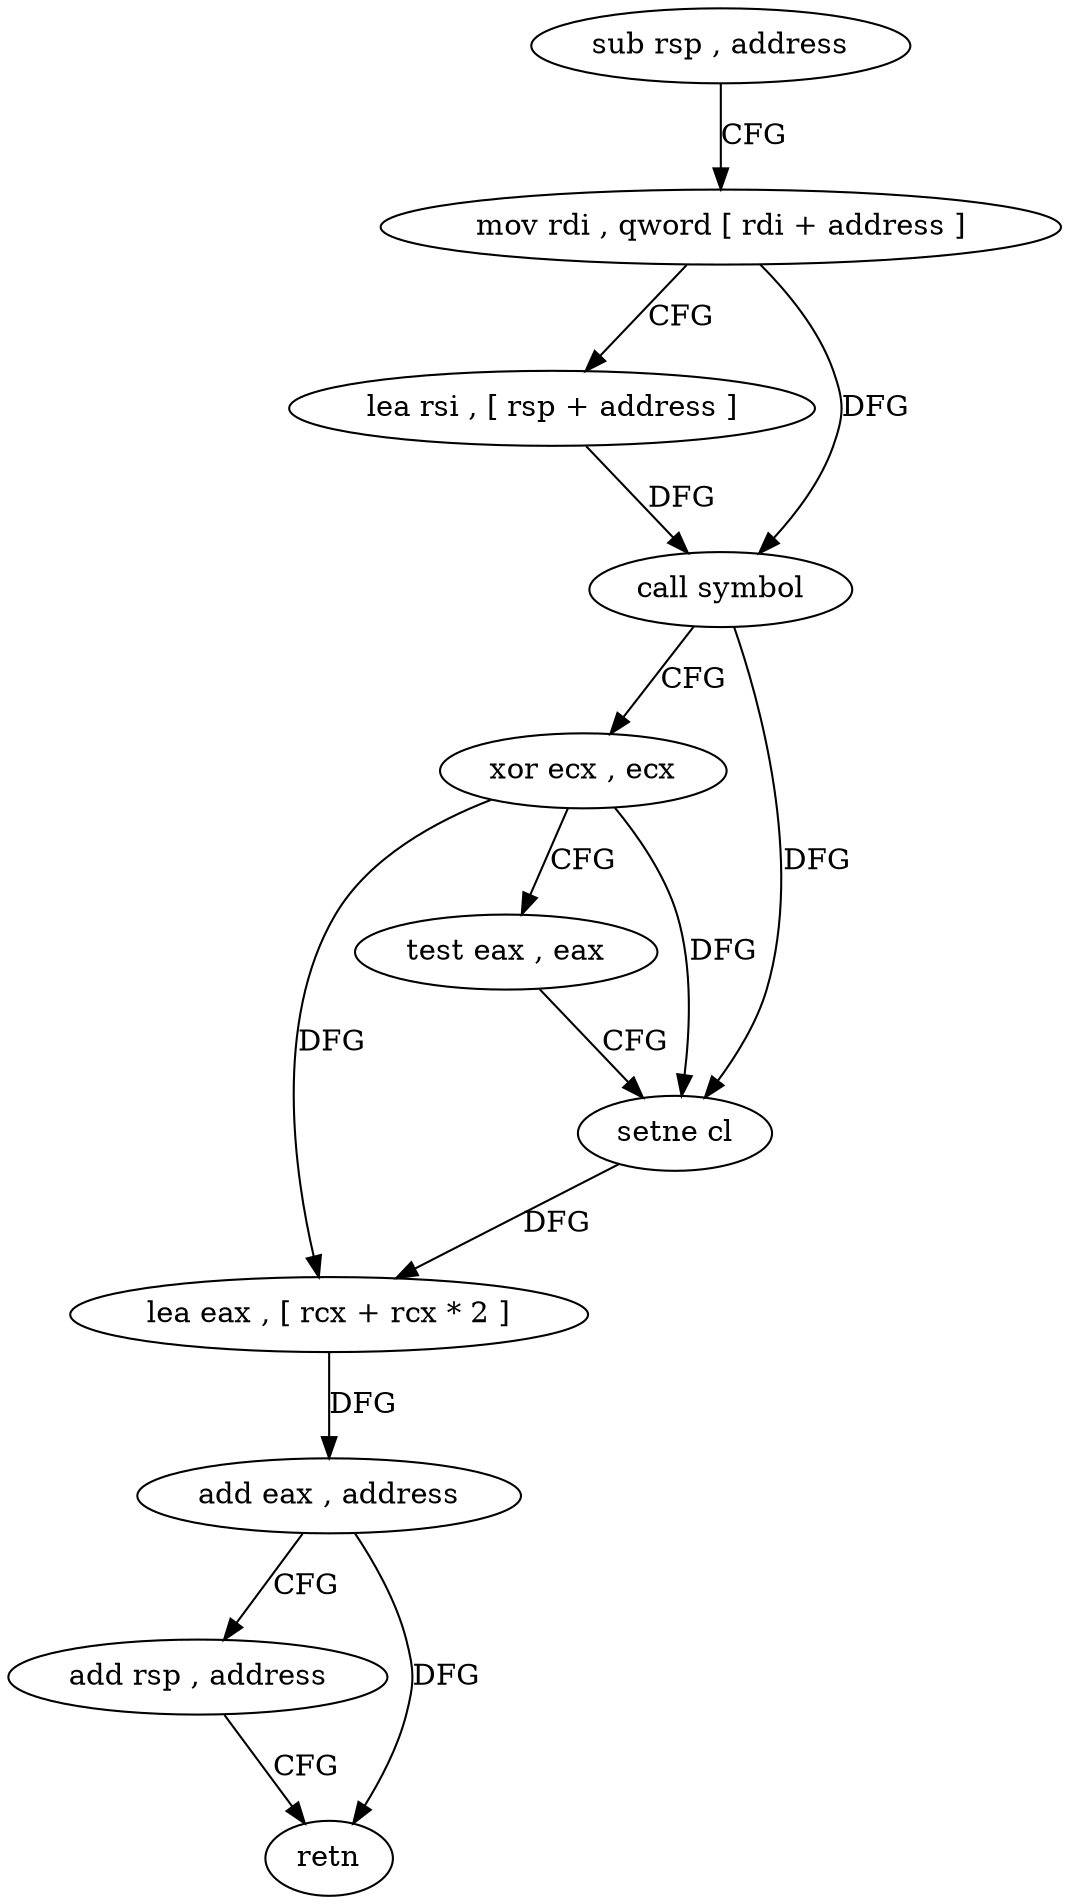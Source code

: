 digraph "func" {
"4210000" [label = "sub rsp , address" ]
"4210007" [label = "mov rdi , qword [ rdi + address ]" ]
"4210011" [label = "lea rsi , [ rsp + address ]" ]
"4210016" [label = "call symbol" ]
"4210021" [label = "xor ecx , ecx" ]
"4210023" [label = "test eax , eax" ]
"4210025" [label = "setne cl" ]
"4210028" [label = "lea eax , [ rcx + rcx * 2 ]" ]
"4210031" [label = "add eax , address" ]
"4210034" [label = "add rsp , address" ]
"4210041" [label = "retn" ]
"4210000" -> "4210007" [ label = "CFG" ]
"4210007" -> "4210011" [ label = "CFG" ]
"4210007" -> "4210016" [ label = "DFG" ]
"4210011" -> "4210016" [ label = "DFG" ]
"4210016" -> "4210021" [ label = "CFG" ]
"4210016" -> "4210025" [ label = "DFG" ]
"4210021" -> "4210023" [ label = "CFG" ]
"4210021" -> "4210025" [ label = "DFG" ]
"4210021" -> "4210028" [ label = "DFG" ]
"4210023" -> "4210025" [ label = "CFG" ]
"4210025" -> "4210028" [ label = "DFG" ]
"4210028" -> "4210031" [ label = "DFG" ]
"4210031" -> "4210034" [ label = "CFG" ]
"4210031" -> "4210041" [ label = "DFG" ]
"4210034" -> "4210041" [ label = "CFG" ]
}
